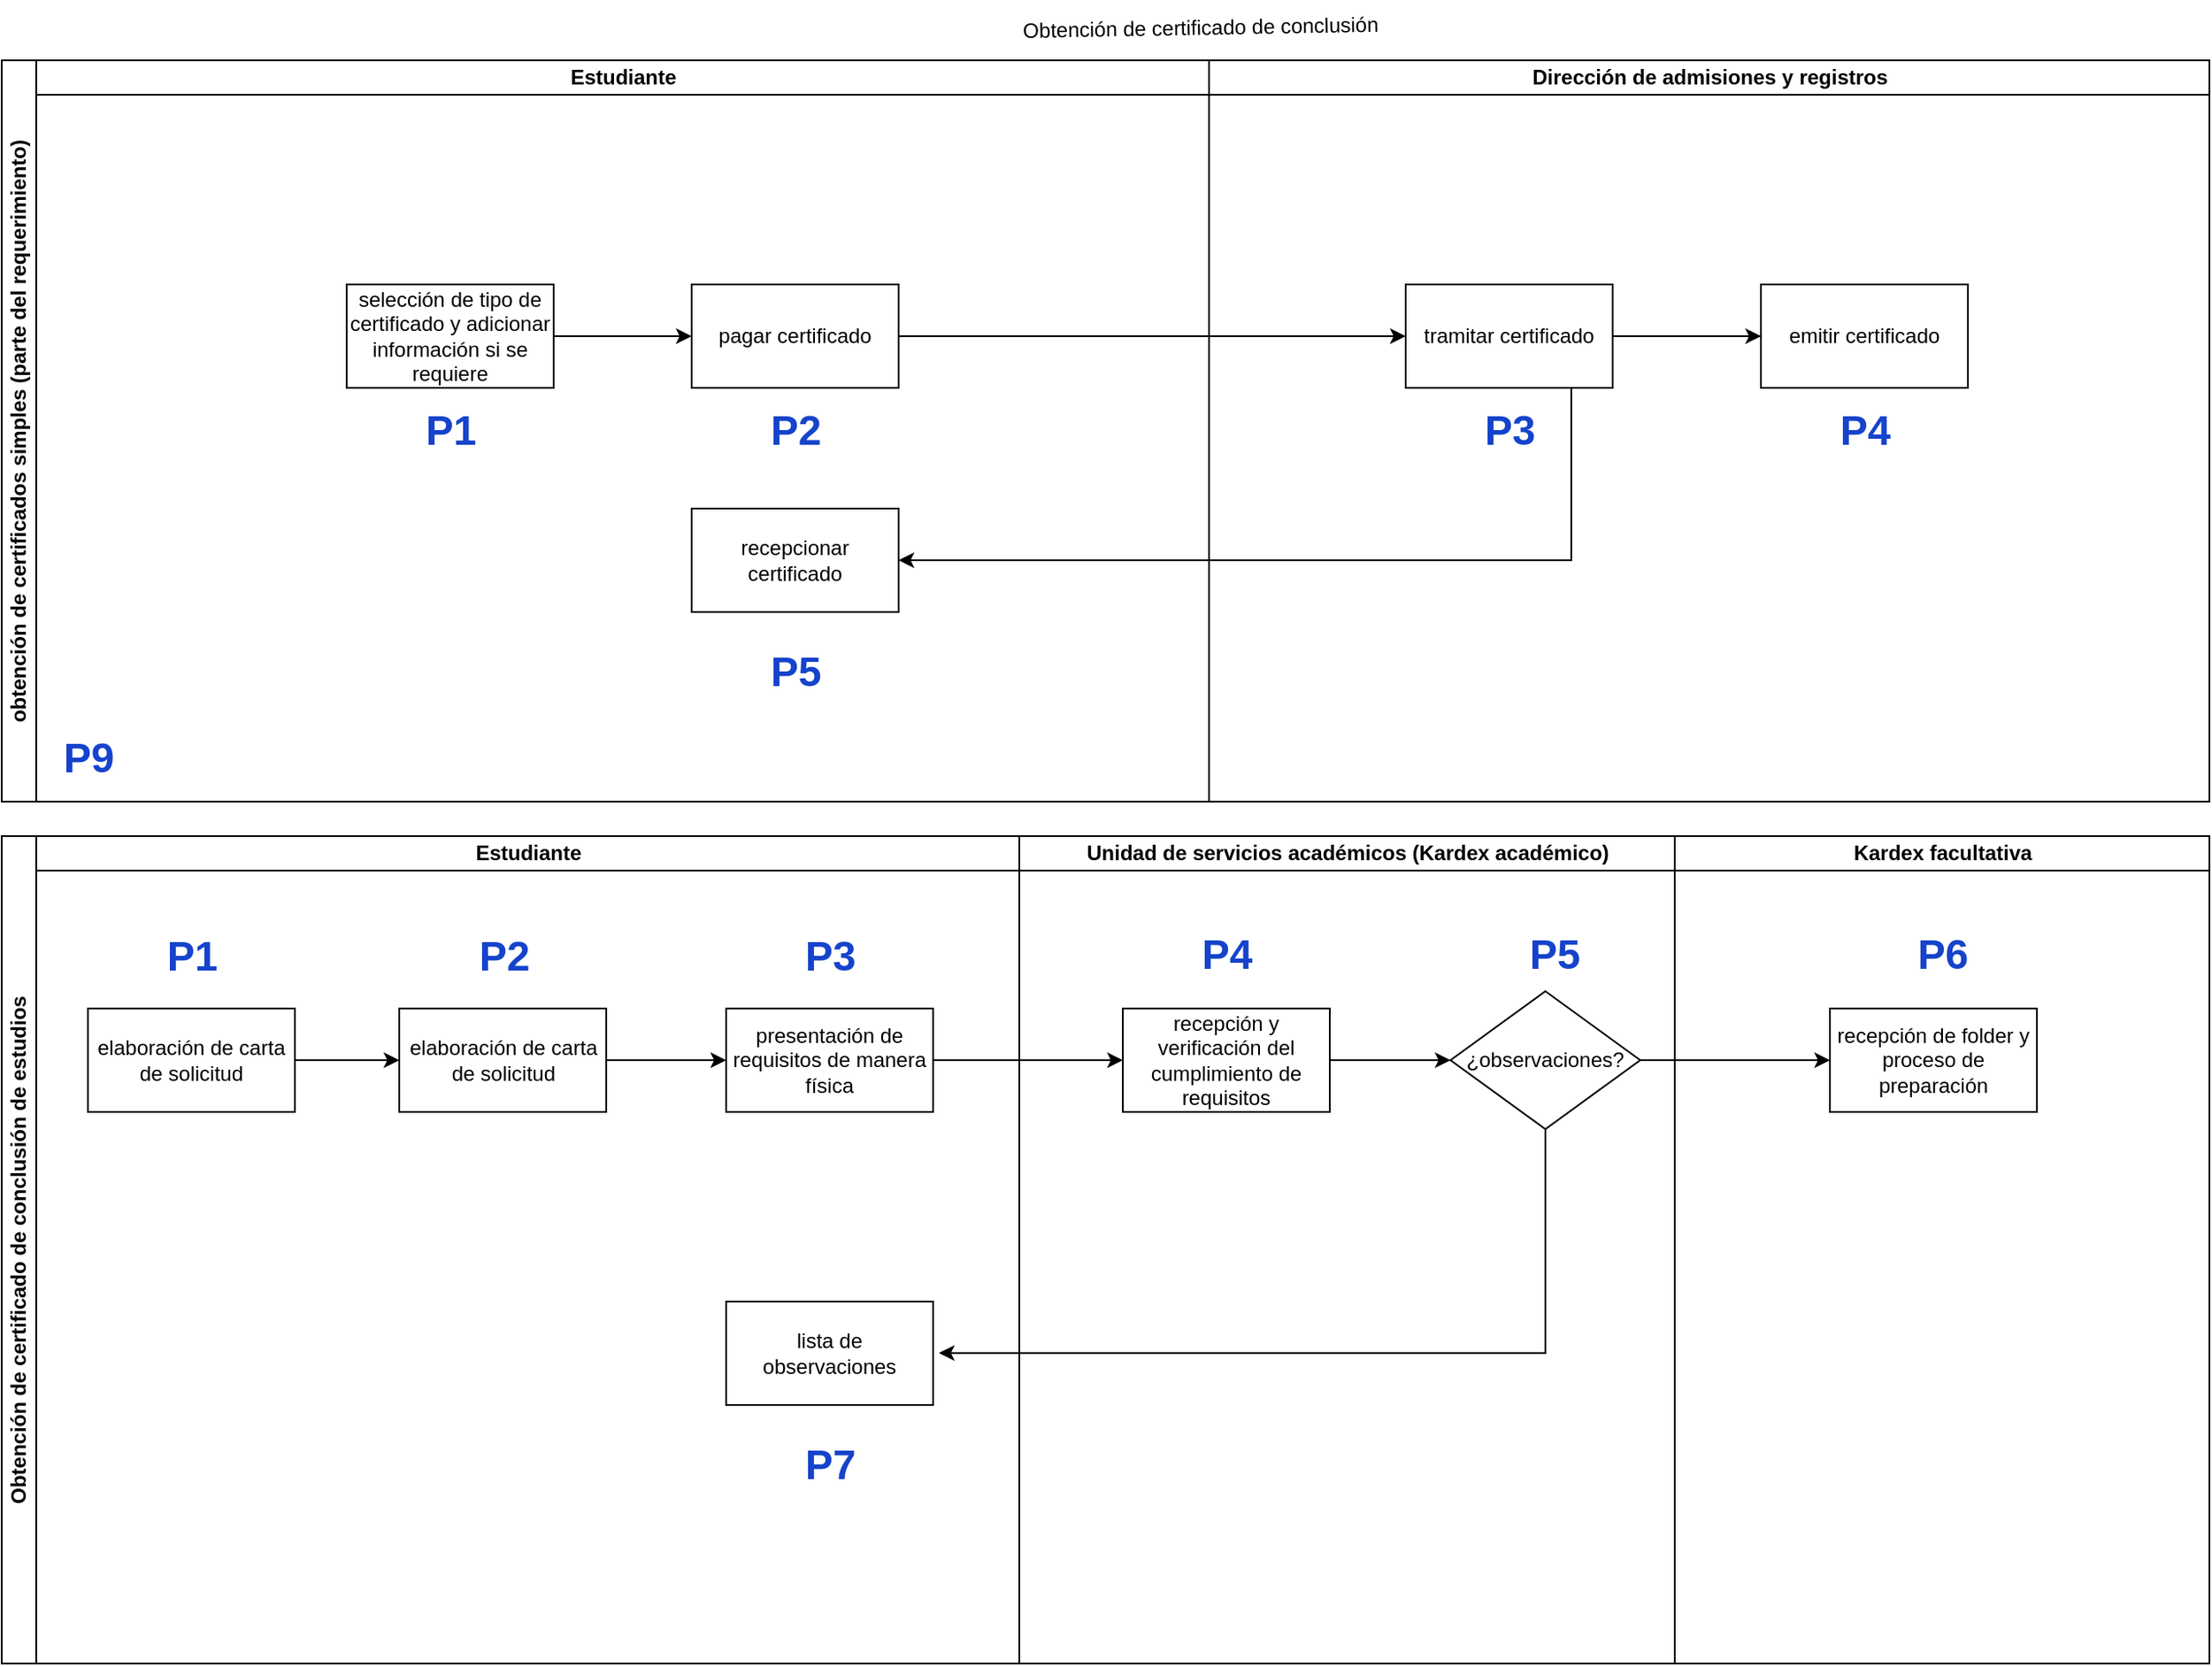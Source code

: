 <mxfile version="21.3.7">
  <diagram name="Página-1" id="altKlWIEwy7CdVfgzB5W">
    <mxGraphModel dx="860" dy="932" grid="1" gridSize="10" guides="1" tooltips="1" connect="1" arrows="1" fold="1" page="1" pageScale="1" pageWidth="827" pageHeight="1169" math="0" shadow="0">
      <root>
        <mxCell id="0" />
        <mxCell id="1" parent="0" />
        <mxCell id="xb_BVNKUW_JwSUMzYblN-39" value="Obtención de certificado de conclusión" style="text;whiteSpace=wrap;html=1;rotation=-1;" vertex="1" parent="1">
          <mxGeometry x="1480" y="17.5" width="216.25" height="32.5" as="geometry" />
        </mxCell>
        <mxCell id="xb_BVNKUW_JwSUMzYblN-164" value="obtención de certificados simples (parte del requerimiento)" style="swimlane;html=1;childLayout=stackLayout;resizeParent=1;resizeParentMax=0;startSize=20;horizontal=0;horizontalStack=1;whiteSpace=wrap;" vertex="1" parent="1">
          <mxGeometry x="890" y="50" width="1280" height="430" as="geometry" />
        </mxCell>
        <mxCell id="xb_BVNKUW_JwSUMzYblN-176" style="edgeStyle=orthogonalEdgeStyle;rounded=0;orthogonalLoop=1;jettySize=auto;html=1;entryX=1;entryY=0.5;entryDx=0;entryDy=0;" edge="1" parent="xb_BVNKUW_JwSUMzYblN-164" source="xb_BVNKUW_JwSUMzYblN-175" target="xb_BVNKUW_JwSUMzYblN-173">
          <mxGeometry relative="1" as="geometry">
            <Array as="points">
              <mxPoint x="910" y="290" />
            </Array>
          </mxGeometry>
        </mxCell>
        <mxCell id="xb_BVNKUW_JwSUMzYblN-177" style="edgeStyle=orthogonalEdgeStyle;rounded=0;orthogonalLoop=1;jettySize=auto;html=1;entryX=0;entryY=0.5;entryDx=0;entryDy=0;" edge="1" parent="xb_BVNKUW_JwSUMzYblN-164" source="xb_BVNKUW_JwSUMzYblN-171" target="xb_BVNKUW_JwSUMzYblN-174">
          <mxGeometry relative="1" as="geometry" />
        </mxCell>
        <mxCell id="xb_BVNKUW_JwSUMzYblN-165" value="Estudiante" style="swimlane;html=1;startSize=20;" vertex="1" parent="xb_BVNKUW_JwSUMzYblN-164">
          <mxGeometry x="20" width="680" height="430" as="geometry" />
        </mxCell>
        <mxCell id="xb_BVNKUW_JwSUMzYblN-172" style="edgeStyle=orthogonalEdgeStyle;rounded=0;orthogonalLoop=1;jettySize=auto;html=1;entryX=0;entryY=0.5;entryDx=0;entryDy=0;" edge="1" parent="xb_BVNKUW_JwSUMzYblN-165" source="xb_BVNKUW_JwSUMzYblN-170" target="xb_BVNKUW_JwSUMzYblN-171">
          <mxGeometry relative="1" as="geometry" />
        </mxCell>
        <mxCell id="xb_BVNKUW_JwSUMzYblN-170" value="selección de tipo de certificado y adicionar información si se requiere" style="rounded=0;whiteSpace=wrap;html=1;" vertex="1" parent="xb_BVNKUW_JwSUMzYblN-165">
          <mxGeometry x="180" y="130" width="120" height="60" as="geometry" />
        </mxCell>
        <mxCell id="xb_BVNKUW_JwSUMzYblN-171" value="pagar certificado" style="rounded=0;whiteSpace=wrap;html=1;" vertex="1" parent="xb_BVNKUW_JwSUMzYblN-165">
          <mxGeometry x="380" y="130" width="120" height="60" as="geometry" />
        </mxCell>
        <mxCell id="xb_BVNKUW_JwSUMzYblN-173" value="recepcionar certificado" style="rounded=0;whiteSpace=wrap;html=1;" vertex="1" parent="xb_BVNKUW_JwSUMzYblN-165">
          <mxGeometry x="380" y="260" width="120" height="60" as="geometry" />
        </mxCell>
        <mxCell id="xb_BVNKUW_JwSUMzYblN-179" value="P1" style="text;strokeColor=none;fillColor=none;html=1;fontSize=24;fontStyle=1;verticalAlign=middle;align=center;fontColor=#1543cb;" vertex="1" parent="xb_BVNKUW_JwSUMzYblN-165">
          <mxGeometry x="220" y="200" width="40" height="30" as="geometry" />
        </mxCell>
        <mxCell id="xb_BVNKUW_JwSUMzYblN-180" value="P2" style="text;strokeColor=none;fillColor=none;html=1;fontSize=24;fontStyle=1;verticalAlign=middle;align=center;fontColor=#1543cb;" vertex="1" parent="xb_BVNKUW_JwSUMzYblN-165">
          <mxGeometry x="420" y="200" width="40" height="30" as="geometry" />
        </mxCell>
        <mxCell id="xb_BVNKUW_JwSUMzYblN-183" value="P5" style="text;strokeColor=none;fillColor=none;html=1;fontSize=24;fontStyle=1;verticalAlign=middle;align=center;fontColor=#1543cb;" vertex="1" parent="xb_BVNKUW_JwSUMzYblN-165">
          <mxGeometry x="420" y="340" width="40" height="30" as="geometry" />
        </mxCell>
        <mxCell id="xb_BVNKUW_JwSUMzYblN-184" value="P9" style="text;strokeColor=none;fillColor=none;html=1;fontSize=24;fontStyle=1;verticalAlign=middle;align=center;fontColor=#1543cb;" vertex="1" parent="xb_BVNKUW_JwSUMzYblN-165">
          <mxGeometry x="10" y="390" width="40" height="30" as="geometry" />
        </mxCell>
        <mxCell id="xb_BVNKUW_JwSUMzYblN-166" value="Dirección de admisiones y registros" style="swimlane;html=1;startSize=20;" vertex="1" parent="xb_BVNKUW_JwSUMzYblN-164">
          <mxGeometry x="700" width="580" height="430" as="geometry" />
        </mxCell>
        <mxCell id="xb_BVNKUW_JwSUMzYblN-178" style="edgeStyle=orthogonalEdgeStyle;rounded=0;orthogonalLoop=1;jettySize=auto;html=1;entryX=0;entryY=0.5;entryDx=0;entryDy=0;" edge="1" parent="xb_BVNKUW_JwSUMzYblN-166" source="xb_BVNKUW_JwSUMzYblN-174" target="xb_BVNKUW_JwSUMzYblN-175">
          <mxGeometry relative="1" as="geometry" />
        </mxCell>
        <mxCell id="xb_BVNKUW_JwSUMzYblN-174" value="tramitar certificado" style="rounded=0;whiteSpace=wrap;html=1;" vertex="1" parent="xb_BVNKUW_JwSUMzYblN-166">
          <mxGeometry x="114" y="130" width="120" height="60" as="geometry" />
        </mxCell>
        <mxCell id="xb_BVNKUW_JwSUMzYblN-175" value="emitir certificado" style="rounded=0;whiteSpace=wrap;html=1;" vertex="1" parent="xb_BVNKUW_JwSUMzYblN-166">
          <mxGeometry x="320" y="130" width="120" height="60" as="geometry" />
        </mxCell>
        <mxCell id="xb_BVNKUW_JwSUMzYblN-182" value="P3" style="text;strokeColor=none;fillColor=none;html=1;fontSize=24;fontStyle=1;verticalAlign=middle;align=center;fontColor=#1543cb;" vertex="1" parent="xb_BVNKUW_JwSUMzYblN-166">
          <mxGeometry x="154" y="200" width="40" height="30" as="geometry" />
        </mxCell>
        <mxCell id="xb_BVNKUW_JwSUMzYblN-181" value="P4" style="text;strokeColor=none;fillColor=none;html=1;fontSize=24;fontStyle=1;verticalAlign=middle;align=center;fontColor=#1543cb;" vertex="1" parent="xb_BVNKUW_JwSUMzYblN-166">
          <mxGeometry x="360" y="200" width="40" height="30" as="geometry" />
        </mxCell>
        <mxCell id="xb_BVNKUW_JwSUMzYblN-185" value="Obtención de certificado de conclusión de estudios" style="swimlane;html=1;childLayout=stackLayout;resizeParent=1;resizeParentMax=0;startSize=20;horizontal=0;horizontalStack=1;whiteSpace=wrap;" vertex="1" parent="1">
          <mxGeometry x="890" y="500" width="1280" height="480" as="geometry" />
        </mxCell>
        <mxCell id="xb_BVNKUW_JwSUMzYblN-186" value="Estudiante" style="swimlane;html=1;startSize=20;" vertex="1" parent="xb_BVNKUW_JwSUMzYblN-185">
          <mxGeometry x="20" width="570" height="480" as="geometry" />
        </mxCell>
        <mxCell id="xb_BVNKUW_JwSUMzYblN-211" style="edgeStyle=orthogonalEdgeStyle;rounded=0;orthogonalLoop=1;jettySize=auto;html=1;entryX=0;entryY=0.5;entryDx=0;entryDy=0;" edge="1" parent="xb_BVNKUW_JwSUMzYblN-186" source="xb_BVNKUW_JwSUMzYblN-192" target="xb_BVNKUW_JwSUMzYblN-209">
          <mxGeometry relative="1" as="geometry" />
        </mxCell>
        <mxCell id="xb_BVNKUW_JwSUMzYblN-192" value="elaboración de carta de solicitud" style="rounded=0;whiteSpace=wrap;html=1;" vertex="1" parent="xb_BVNKUW_JwSUMzYblN-186">
          <mxGeometry x="30" y="100" width="120" height="60" as="geometry" />
        </mxCell>
        <mxCell id="xb_BVNKUW_JwSUMzYblN-212" style="edgeStyle=orthogonalEdgeStyle;rounded=0;orthogonalLoop=1;jettySize=auto;html=1;entryX=0;entryY=0.5;entryDx=0;entryDy=0;" edge="1" parent="xb_BVNKUW_JwSUMzYblN-186" source="xb_BVNKUW_JwSUMzYblN-209" target="xb_BVNKUW_JwSUMzYblN-210">
          <mxGeometry relative="1" as="geometry" />
        </mxCell>
        <mxCell id="xb_BVNKUW_JwSUMzYblN-209" value="elaboración de carta de solicitud" style="rounded=0;whiteSpace=wrap;html=1;" vertex="1" parent="xb_BVNKUW_JwSUMzYblN-186">
          <mxGeometry x="210.5" y="100" width="120" height="60" as="geometry" />
        </mxCell>
        <mxCell id="xb_BVNKUW_JwSUMzYblN-210" value="presentación de requisitos de manera física" style="rounded=0;whiteSpace=wrap;html=1;" vertex="1" parent="xb_BVNKUW_JwSUMzYblN-186">
          <mxGeometry x="400" y="100" width="120" height="60" as="geometry" />
        </mxCell>
        <mxCell id="xb_BVNKUW_JwSUMzYblN-194" value="lista de observaciones" style="rounded=0;whiteSpace=wrap;html=1;" vertex="1" parent="xb_BVNKUW_JwSUMzYblN-186">
          <mxGeometry x="400" y="270" width="120" height="60" as="geometry" />
        </mxCell>
        <mxCell id="xb_BVNKUW_JwSUMzYblN-195" value="P1" style="text;strokeColor=none;fillColor=none;html=1;fontSize=24;fontStyle=1;verticalAlign=middle;align=center;fontColor=#1543cb;" vertex="1" parent="xb_BVNKUW_JwSUMzYblN-186">
          <mxGeometry x="70" y="55" width="40" height="30" as="geometry" />
        </mxCell>
        <mxCell id="xb_BVNKUW_JwSUMzYblN-196" value="P2" style="text;strokeColor=none;fillColor=none;html=1;fontSize=24;fontStyle=1;verticalAlign=middle;align=center;fontColor=#1543cb;" vertex="1" parent="xb_BVNKUW_JwSUMzYblN-186">
          <mxGeometry x="250.5" y="55" width="40" height="30" as="geometry" />
        </mxCell>
        <mxCell id="xb_BVNKUW_JwSUMzYblN-215" value="P3" style="text;strokeColor=none;fillColor=none;html=1;fontSize=24;fontStyle=1;verticalAlign=middle;align=center;fontColor=#1543cb;" vertex="1" parent="xb_BVNKUW_JwSUMzYblN-186">
          <mxGeometry x="440" y="55" width="40" height="30" as="geometry" />
        </mxCell>
        <mxCell id="xb_BVNKUW_JwSUMzYblN-197" value="P7" style="text;strokeColor=none;fillColor=none;html=1;fontSize=24;fontStyle=1;verticalAlign=middle;align=center;fontColor=#1543cb;" vertex="1" parent="xb_BVNKUW_JwSUMzYblN-186">
          <mxGeometry x="440" y="350" width="40" height="30" as="geometry" />
        </mxCell>
        <mxCell id="xb_BVNKUW_JwSUMzYblN-187" value="Unidad de servicios académicos (Kardex académico)" style="swimlane;html=1;startSize=20;" vertex="1" parent="xb_BVNKUW_JwSUMzYblN-185">
          <mxGeometry x="590" width="380" height="480" as="geometry" />
        </mxCell>
        <mxCell id="xb_BVNKUW_JwSUMzYblN-199" value="recepción y verificación del cumplimiento de requisitos" style="rounded=0;whiteSpace=wrap;html=1;" vertex="1" parent="xb_BVNKUW_JwSUMzYblN-187">
          <mxGeometry x="60" y="100" width="120" height="60" as="geometry" />
        </mxCell>
        <mxCell id="xb_BVNKUW_JwSUMzYblN-208" value="P4" style="text;strokeColor=none;fillColor=none;html=1;fontSize=24;fontStyle=1;verticalAlign=middle;align=center;fontColor=#1543cb;" vertex="1" parent="xb_BVNKUW_JwSUMzYblN-187">
          <mxGeometry x="100" y="54" width="40" height="30" as="geometry" />
        </mxCell>
        <mxCell id="xb_BVNKUW_JwSUMzYblN-205" value="¿observaciones?" style="rhombus;whiteSpace=wrap;html=1;" vertex="1" parent="xb_BVNKUW_JwSUMzYblN-187">
          <mxGeometry x="250" y="90" width="110" height="80" as="geometry" />
        </mxCell>
        <mxCell id="xb_BVNKUW_JwSUMzYblN-207" style="edgeStyle=orthogonalEdgeStyle;rounded=0;orthogonalLoop=1;jettySize=auto;html=1;entryX=0;entryY=0.5;entryDx=0;entryDy=0;" edge="1" parent="xb_BVNKUW_JwSUMzYblN-187" source="xb_BVNKUW_JwSUMzYblN-199" target="xb_BVNKUW_JwSUMzYblN-205">
          <mxGeometry relative="1" as="geometry" />
        </mxCell>
        <mxCell id="xb_BVNKUW_JwSUMzYblN-201" value="P5" style="text;strokeColor=none;fillColor=none;html=1;fontSize=24;fontStyle=1;verticalAlign=middle;align=center;fontColor=#1543cb;" vertex="1" parent="xb_BVNKUW_JwSUMzYblN-187">
          <mxGeometry x="290" y="54" width="40" height="30" as="geometry" />
        </mxCell>
        <mxCell id="xb_BVNKUW_JwSUMzYblN-188" value="Kardex facultativa" style="swimlane;html=1;startSize=20;" vertex="1" parent="xb_BVNKUW_JwSUMzYblN-185">
          <mxGeometry x="970" width="310" height="480" as="geometry" />
        </mxCell>
        <mxCell id="xb_BVNKUW_JwSUMzYblN-202" value="P6" style="text;strokeColor=none;fillColor=none;html=1;fontSize=24;fontStyle=1;verticalAlign=middle;align=center;fontColor=#1543cb;" vertex="1" parent="xb_BVNKUW_JwSUMzYblN-188">
          <mxGeometry x="135" y="54" width="40" height="30" as="geometry" />
        </mxCell>
        <mxCell id="xb_BVNKUW_JwSUMzYblN-200" value="recepción de folder y proceso de preparación" style="rounded=0;whiteSpace=wrap;html=1;" vertex="1" parent="xb_BVNKUW_JwSUMzYblN-188">
          <mxGeometry x="90" y="100" width="120" height="60" as="geometry" />
        </mxCell>
        <mxCell id="xb_BVNKUW_JwSUMzYblN-206" style="edgeStyle=orthogonalEdgeStyle;rounded=0;orthogonalLoop=1;jettySize=auto;html=1;entryX=0;entryY=0.5;entryDx=0;entryDy=0;" edge="1" parent="xb_BVNKUW_JwSUMzYblN-185" source="xb_BVNKUW_JwSUMzYblN-205" target="xb_BVNKUW_JwSUMzYblN-200">
          <mxGeometry relative="1" as="geometry" />
        </mxCell>
        <mxCell id="xb_BVNKUW_JwSUMzYblN-213" style="edgeStyle=orthogonalEdgeStyle;rounded=0;orthogonalLoop=1;jettySize=auto;html=1;" edge="1" parent="xb_BVNKUW_JwSUMzYblN-185" source="xb_BVNKUW_JwSUMzYblN-210" target="xb_BVNKUW_JwSUMzYblN-199">
          <mxGeometry relative="1" as="geometry" />
        </mxCell>
        <mxCell id="xb_BVNKUW_JwSUMzYblN-216" style="edgeStyle=orthogonalEdgeStyle;rounded=0;orthogonalLoop=1;jettySize=auto;html=1;entryX=1.028;entryY=0.498;entryDx=0;entryDy=0;entryPerimeter=0;" edge="1" parent="xb_BVNKUW_JwSUMzYblN-185" source="xb_BVNKUW_JwSUMzYblN-205" target="xb_BVNKUW_JwSUMzYblN-194">
          <mxGeometry relative="1" as="geometry">
            <mxPoint x="550" y="300" as="targetPoint" />
            <Array as="points">
              <mxPoint x="895" y="300" />
            </Array>
          </mxGeometry>
        </mxCell>
      </root>
    </mxGraphModel>
  </diagram>
</mxfile>
